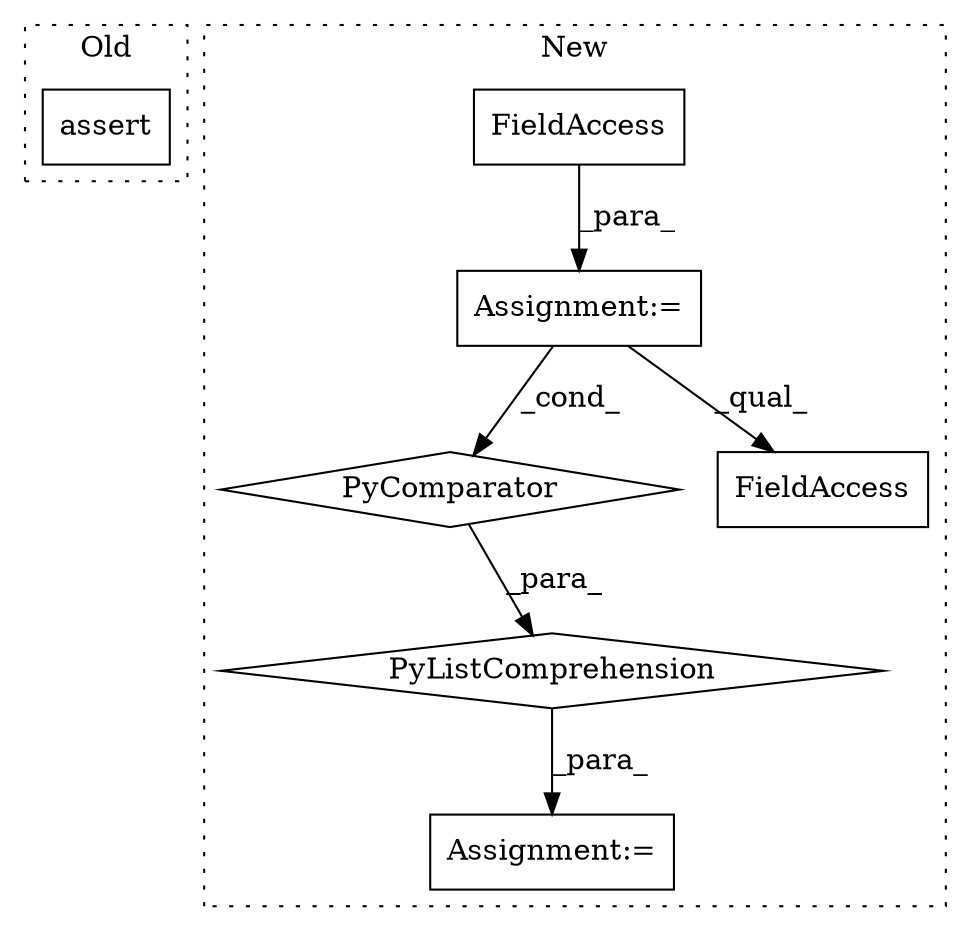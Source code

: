 digraph G {
subgraph cluster0 {
1 [label="assert" a="6" s="1747" l="7" shape="box"];
label = "Old";
style="dotted";
}
subgraph cluster1 {
2 [label="PyListComprehension" a="109" s="1883" l="115" shape="diamond"];
3 [label="PyComparator" a="113" s="1955" l="35" shape="diamond"];
4 [label="Assignment:=" a="7" s="1871" l="12" shape="box"];
5 [label="Assignment:=" a="7" s="1955" l="35" shape="box"];
6 [label="FieldAccess" a="22" s="1883" l="10" shape="box"];
7 [label="FieldAccess" a="22" s="1965" l="16" shape="box"];
label = "New";
style="dotted";
}
2 -> 4 [label="_para_"];
3 -> 2 [label="_para_"];
5 -> 3 [label="_cond_"];
5 -> 6 [label="_qual_"];
7 -> 5 [label="_para_"];
}